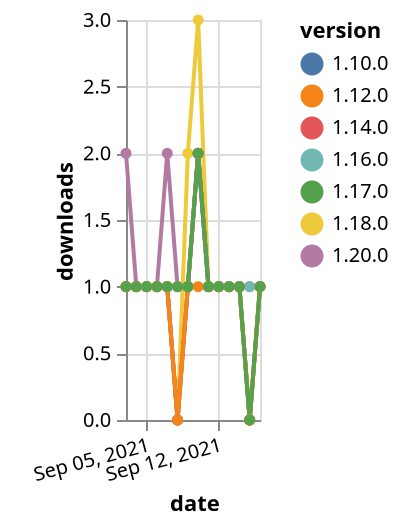 {"$schema": "https://vega.github.io/schema/vega-lite/v5.json", "description": "A simple bar chart with embedded data.", "data": {"values": [{"date": "2021-09-03", "total": 161, "delta": 1, "version": "1.18.0"}, {"date": "2021-09-04", "total": 162, "delta": 1, "version": "1.18.0"}, {"date": "2021-09-05", "total": 163, "delta": 1, "version": "1.18.0"}, {"date": "2021-09-06", "total": 164, "delta": 1, "version": "1.18.0"}, {"date": "2021-09-07", "total": 165, "delta": 1, "version": "1.18.0"}, {"date": "2021-09-08", "total": 165, "delta": 0, "version": "1.18.0"}, {"date": "2021-09-09", "total": 167, "delta": 2, "version": "1.18.0"}, {"date": "2021-09-10", "total": 170, "delta": 3, "version": "1.18.0"}, {"date": "2021-09-11", "total": 171, "delta": 1, "version": "1.18.0"}, {"date": "2021-09-12", "total": 172, "delta": 1, "version": "1.18.0"}, {"date": "2021-09-13", "total": 173, "delta": 1, "version": "1.18.0"}, {"date": "2021-09-14", "total": 174, "delta": 1, "version": "1.18.0"}, {"date": "2021-09-15", "total": 174, "delta": 0, "version": "1.18.0"}, {"date": "2021-09-16", "total": 175, "delta": 1, "version": "1.18.0"}, {"date": "2021-09-03", "total": 245, "delta": 1, "version": "1.10.0"}, {"date": "2021-09-04", "total": 246, "delta": 1, "version": "1.10.0"}, {"date": "2021-09-05", "total": 247, "delta": 1, "version": "1.10.0"}, {"date": "2021-09-06", "total": 248, "delta": 1, "version": "1.10.0"}, {"date": "2021-09-07", "total": 249, "delta": 1, "version": "1.10.0"}, {"date": "2021-09-08", "total": 249, "delta": 0, "version": "1.10.0"}, {"date": "2021-09-09", "total": 250, "delta": 1, "version": "1.10.0"}, {"date": "2021-09-10", "total": 252, "delta": 2, "version": "1.10.0"}, {"date": "2021-09-11", "total": 253, "delta": 1, "version": "1.10.0"}, {"date": "2021-09-12", "total": 254, "delta": 1, "version": "1.10.0"}, {"date": "2021-09-13", "total": 255, "delta": 1, "version": "1.10.0"}, {"date": "2021-09-14", "total": 256, "delta": 1, "version": "1.10.0"}, {"date": "2021-09-15", "total": 256, "delta": 0, "version": "1.10.0"}, {"date": "2021-09-16", "total": 257, "delta": 1, "version": "1.10.0"}, {"date": "2021-09-03", "total": 111, "delta": 2, "version": "1.20.0"}, {"date": "2021-09-04", "total": 112, "delta": 1, "version": "1.20.0"}, {"date": "2021-09-05", "total": 113, "delta": 1, "version": "1.20.0"}, {"date": "2021-09-06", "total": 114, "delta": 1, "version": "1.20.0"}, {"date": "2021-09-07", "total": 116, "delta": 2, "version": "1.20.0"}, {"date": "2021-09-08", "total": 117, "delta": 1, "version": "1.20.0"}, {"date": "2021-09-09", "total": 118, "delta": 1, "version": "1.20.0"}, {"date": "2021-09-10", "total": 120, "delta": 2, "version": "1.20.0"}, {"date": "2021-09-11", "total": 121, "delta": 1, "version": "1.20.0"}, {"date": "2021-09-12", "total": 122, "delta": 1, "version": "1.20.0"}, {"date": "2021-09-13", "total": 123, "delta": 1, "version": "1.20.0"}, {"date": "2021-09-14", "total": 124, "delta": 1, "version": "1.20.0"}, {"date": "2021-09-15", "total": 125, "delta": 1, "version": "1.20.0"}, {"date": "2021-09-16", "total": 126, "delta": 1, "version": "1.20.0"}, {"date": "2021-09-03", "total": 147, "delta": 1, "version": "1.16.0"}, {"date": "2021-09-04", "total": 148, "delta": 1, "version": "1.16.0"}, {"date": "2021-09-05", "total": 149, "delta": 1, "version": "1.16.0"}, {"date": "2021-09-06", "total": 150, "delta": 1, "version": "1.16.0"}, {"date": "2021-09-07", "total": 151, "delta": 1, "version": "1.16.0"}, {"date": "2021-09-08", "total": 152, "delta": 1, "version": "1.16.0"}, {"date": "2021-09-09", "total": 153, "delta": 1, "version": "1.16.0"}, {"date": "2021-09-10", "total": 155, "delta": 2, "version": "1.16.0"}, {"date": "2021-09-11", "total": 156, "delta": 1, "version": "1.16.0"}, {"date": "2021-09-12", "total": 157, "delta": 1, "version": "1.16.0"}, {"date": "2021-09-13", "total": 158, "delta": 1, "version": "1.16.0"}, {"date": "2021-09-14", "total": 159, "delta": 1, "version": "1.16.0"}, {"date": "2021-09-15", "total": 160, "delta": 1, "version": "1.16.0"}, {"date": "2021-09-16", "total": 161, "delta": 1, "version": "1.16.0"}, {"date": "2021-09-03", "total": 183, "delta": 1, "version": "1.14.0"}, {"date": "2021-09-04", "total": 184, "delta": 1, "version": "1.14.0"}, {"date": "2021-09-05", "total": 185, "delta": 1, "version": "1.14.0"}, {"date": "2021-09-06", "total": 186, "delta": 1, "version": "1.14.0"}, {"date": "2021-09-07", "total": 187, "delta": 1, "version": "1.14.0"}, {"date": "2021-09-08", "total": 187, "delta": 0, "version": "1.14.0"}, {"date": "2021-09-09", "total": 188, "delta": 1, "version": "1.14.0"}, {"date": "2021-09-10", "total": 190, "delta": 2, "version": "1.14.0"}, {"date": "2021-09-11", "total": 191, "delta": 1, "version": "1.14.0"}, {"date": "2021-09-12", "total": 192, "delta": 1, "version": "1.14.0"}, {"date": "2021-09-13", "total": 193, "delta": 1, "version": "1.14.0"}, {"date": "2021-09-14", "total": 194, "delta": 1, "version": "1.14.0"}, {"date": "2021-09-15", "total": 194, "delta": 0, "version": "1.14.0"}, {"date": "2021-09-16", "total": 195, "delta": 1, "version": "1.14.0"}, {"date": "2021-09-03", "total": 314, "delta": 1, "version": "1.12.0"}, {"date": "2021-09-04", "total": 315, "delta": 1, "version": "1.12.0"}, {"date": "2021-09-05", "total": 316, "delta": 1, "version": "1.12.0"}, {"date": "2021-09-06", "total": 317, "delta": 1, "version": "1.12.0"}, {"date": "2021-09-07", "total": 318, "delta": 1, "version": "1.12.0"}, {"date": "2021-09-08", "total": 318, "delta": 0, "version": "1.12.0"}, {"date": "2021-09-09", "total": 319, "delta": 1, "version": "1.12.0"}, {"date": "2021-09-10", "total": 320, "delta": 1, "version": "1.12.0"}, {"date": "2021-09-11", "total": 321, "delta": 1, "version": "1.12.0"}, {"date": "2021-09-12", "total": 322, "delta": 1, "version": "1.12.0"}, {"date": "2021-09-13", "total": 323, "delta": 1, "version": "1.12.0"}, {"date": "2021-09-14", "total": 324, "delta": 1, "version": "1.12.0"}, {"date": "2021-09-15", "total": 324, "delta": 0, "version": "1.12.0"}, {"date": "2021-09-16", "total": 325, "delta": 1, "version": "1.12.0"}, {"date": "2021-09-03", "total": 135, "delta": 1, "version": "1.17.0"}, {"date": "2021-09-04", "total": 136, "delta": 1, "version": "1.17.0"}, {"date": "2021-09-05", "total": 137, "delta": 1, "version": "1.17.0"}, {"date": "2021-09-06", "total": 138, "delta": 1, "version": "1.17.0"}, {"date": "2021-09-07", "total": 139, "delta": 1, "version": "1.17.0"}, {"date": "2021-09-08", "total": 140, "delta": 1, "version": "1.17.0"}, {"date": "2021-09-09", "total": 141, "delta": 1, "version": "1.17.0"}, {"date": "2021-09-10", "total": 143, "delta": 2, "version": "1.17.0"}, {"date": "2021-09-11", "total": 144, "delta": 1, "version": "1.17.0"}, {"date": "2021-09-12", "total": 145, "delta": 1, "version": "1.17.0"}, {"date": "2021-09-13", "total": 146, "delta": 1, "version": "1.17.0"}, {"date": "2021-09-14", "total": 147, "delta": 1, "version": "1.17.0"}, {"date": "2021-09-15", "total": 147, "delta": 0, "version": "1.17.0"}, {"date": "2021-09-16", "total": 148, "delta": 1, "version": "1.17.0"}]}, "width": "container", "mark": {"type": "line", "point": {"filled": true}}, "encoding": {"x": {"field": "date", "type": "temporal", "timeUnit": "yearmonthdate", "title": "date", "axis": {"labelAngle": -15}}, "y": {"field": "delta", "type": "quantitative", "title": "downloads"}, "color": {"field": "version", "type": "nominal"}, "tooltip": {"field": "delta"}}}